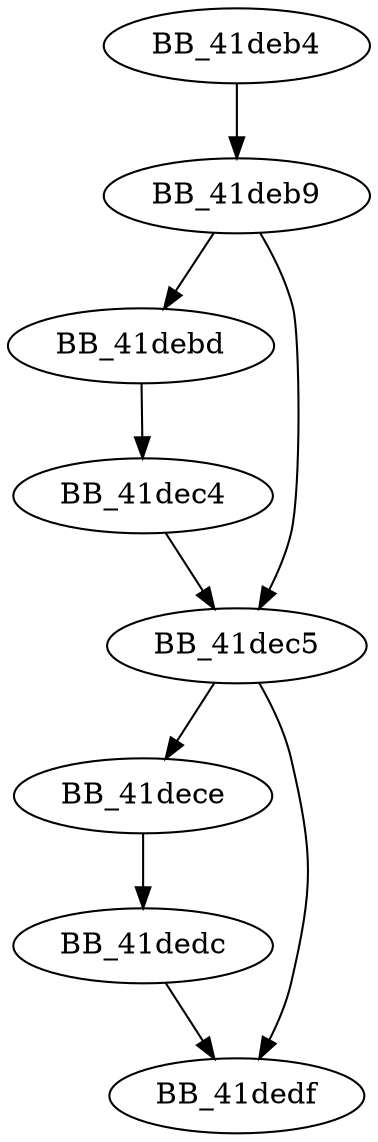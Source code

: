DiGraph _abort{
BB_41deb4->BB_41deb9
BB_41deb9->BB_41debd
BB_41deb9->BB_41dec5
BB_41debd->BB_41dec4
BB_41dec4->BB_41dec5
BB_41dec5->BB_41dece
BB_41dec5->BB_41dedf
BB_41dece->BB_41dedc
BB_41dedc->BB_41dedf
}
